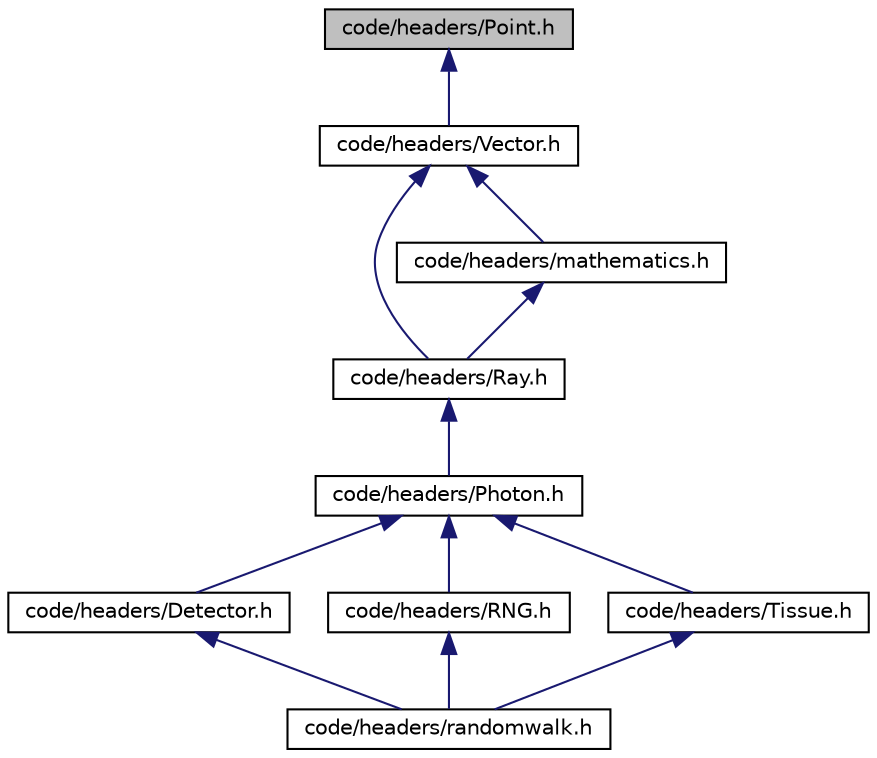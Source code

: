digraph "code/headers/Point.h"
{
 // LATEX_PDF_SIZE
  edge [fontname="Helvetica",fontsize="10",labelfontname="Helvetica",labelfontsize="10"];
  node [fontname="Helvetica",fontsize="10",shape=record];
  Node1 [label="code/headers/Point.h",height=0.2,width=0.4,color="black", fillcolor="grey75", style="filled", fontcolor="black",tooltip=" "];
  Node1 -> Node2 [dir="back",color="midnightblue",fontsize="10",style="solid",fontname="Helvetica"];
  Node2 [label="code/headers/Vector.h",height=0.2,width=0.4,color="black", fillcolor="white", style="filled",URL="$_vector_8h.html",tooltip=" "];
  Node2 -> Node3 [dir="back",color="midnightblue",fontsize="10",style="solid",fontname="Helvetica"];
  Node3 [label="code/headers/Ray.h",height=0.2,width=0.4,color="black", fillcolor="white", style="filled",URL="$_ray_8h.html",tooltip=" "];
  Node3 -> Node4 [dir="back",color="midnightblue",fontsize="10",style="solid",fontname="Helvetica"];
  Node4 [label="code/headers/Photon.h",height=0.2,width=0.4,color="black", fillcolor="white", style="filled",URL="$_photon_8h.html",tooltip=" "];
  Node4 -> Node5 [dir="back",color="midnightblue",fontsize="10",style="solid",fontname="Helvetica"];
  Node5 [label="code/headers/Detector.h",height=0.2,width=0.4,color="black", fillcolor="white", style="filled",URL="$_detector_8h.html",tooltip=" "];
  Node5 -> Node6 [dir="back",color="midnightblue",fontsize="10",style="solid",fontname="Helvetica"];
  Node6 [label="code/headers/randomwalk.h",height=0.2,width=0.4,color="black", fillcolor="white", style="filled",URL="$randomwalk_8h.html",tooltip=" "];
  Node4 -> Node7 [dir="back",color="midnightblue",fontsize="10",style="solid",fontname="Helvetica"];
  Node7 [label="code/headers/RNG.h",height=0.2,width=0.4,color="black", fillcolor="white", style="filled",URL="$_r_n_g_8h.html",tooltip=" "];
  Node7 -> Node6 [dir="back",color="midnightblue",fontsize="10",style="solid",fontname="Helvetica"];
  Node4 -> Node8 [dir="back",color="midnightblue",fontsize="10",style="solid",fontname="Helvetica"];
  Node8 [label="code/headers/Tissue.h",height=0.2,width=0.4,color="black", fillcolor="white", style="filled",URL="$_tissue_8h.html",tooltip=" "];
  Node8 -> Node6 [dir="back",color="midnightblue",fontsize="10",style="solid",fontname="Helvetica"];
  Node2 -> Node9 [dir="back",color="midnightblue",fontsize="10",style="solid",fontname="Helvetica"];
  Node9 [label="code/headers/mathematics.h",height=0.2,width=0.4,color="black", fillcolor="white", style="filled",URL="$mathematics_8h.html",tooltip=" "];
  Node9 -> Node3 [dir="back",color="midnightblue",fontsize="10",style="solid",fontname="Helvetica"];
}

